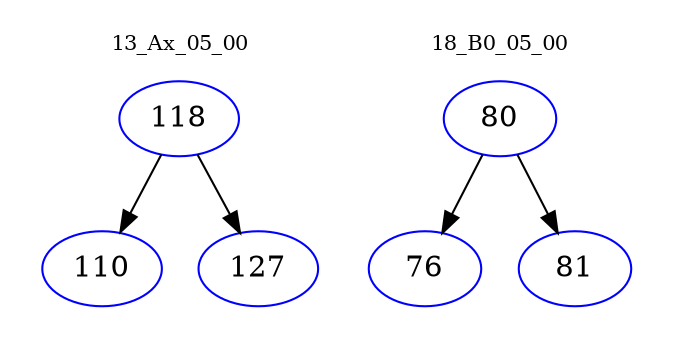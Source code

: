 digraph{
subgraph cluster_0 {
color = white
label = "13_Ax_05_00";
fontsize=10;
T0_118 [label="118", color="blue"]
T0_118 -> T0_110 [color="black"]
T0_110 [label="110", color="blue"]
T0_118 -> T0_127 [color="black"]
T0_127 [label="127", color="blue"]
}
subgraph cluster_1 {
color = white
label = "18_B0_05_00";
fontsize=10;
T1_80 [label="80", color="blue"]
T1_80 -> T1_76 [color="black"]
T1_76 [label="76", color="blue"]
T1_80 -> T1_81 [color="black"]
T1_81 [label="81", color="blue"]
}
}
